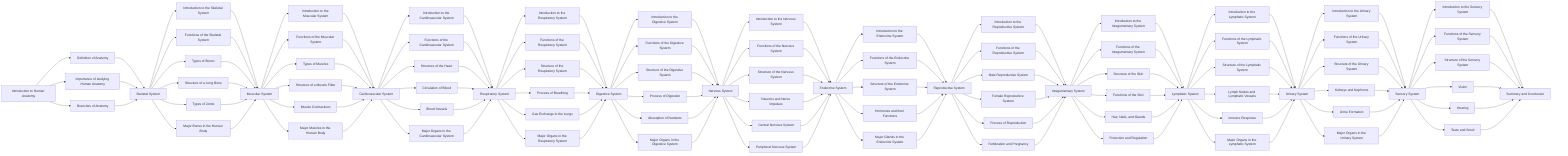 graph LR
A[Introduction to Human Anatomy] --> B[Definition of Anatomy]
A --> C[Importance of studying Human Anatomy]
A --> D[Branches of Anatomy]
B --> E[Skeletal System]
C --> E
D --> E
E --> F[Introduction to the Skeletal System]
E --> G[Functions of the Skeletal System]
E --> H[Types of Bones]
E --> I[Structure of a Long Bone]
E --> J[Types of Joints]
E --> K[Major Bones in the Human Body]
F --> L[Muscular System]
G --> L
H --> L
I --> L
J --> L
K --> L
L --> M[Introduction to the Muscular System]
L --> N[Functions of the Muscular System]
L --> O[Types of Muscles]
L --> P[Structure of a Muscle Fiber]
L --> Q[Muscle Contractions]
L --> R[Major Muscles in the Human Body]
M --> S[Cardiovascular System]
N --> S
O --> S
P --> S
Q --> S
R --> S
S --> T[Introduction to the Cardiovascular System]
S --> U[Functions of the Cardiovascular System]
S --> V[Structure of the Heart]
S --> W[Circulation of Blood]
S --> X[Blood Vessels]
S --> Y[Major Organs in the Cardiovascular System]
T --> Z[Respiratory System]
U --> Z
V --> Z
W --> Z
X --> Z
Y --> Z
Z --> AA[Introduction to the Respiratory System]
Z --> AB[Functions of the Respiratory System]
Z --> AC[Structure of the Respiratory System]
Z --> AD[Process of Breathing]
Z --> AE[Gas Exchange in the Lungs]
Z --> AF[Major Organs in the Respiratory System]
AA --> AG[Digestive System]
AB --> AG
AC --> AG
AD --> AG
AE --> AG
AF --> AG
AG --> AH[Introduction to the Digestive System]
AG --> AI[Functions of the Digestive System]
AG --> AJ[Structure of the Digestive System]
AG --> AK[Process of Digestion]
AG --> AL[Absorption of Nutrients]
AG --> AM[Major Organs in the Digestive System]
AH --> AN[Nervous System]
AI --> AN
AJ --> AN
AK --> AN
AL --> AN
AM --> AN
AN --> AO[Introduction to the Nervous System]
AN --> AP[Functions of the Nervous System]
AN --> AQ[Structure of the Nervous System]
AN --> AR[Neurons and Nerve Impulses]
AN --> AS[Central Nervous System]
AN --> AT[Peripheral Nervous System]
AO --> AU[Endocrine System]
AP --> AU
AQ --> AU
AR --> AU
AS --> AU
AT --> AU
AU --> AV[Introduction to the Endocrine System]
AU --> AW[Functions of the Endocrine System]
AU --> AX[Structure of the Endocrine System]
AU --> AY[Hormones and their Functions]
AU --> AZ[Major Glands in the Endocrine System]
AV --> BA[Reproductive System]
AW --> BA
AX --> BA
AY --> BA
AZ --> BA
BA --> BB[Introduction to the Reproductive System]
BA --> BC[Functions of the Reproductive System]
BA --> BD[Male Reproductive System]
BA --> BE[Female Reproductive System]
BA --> BF[Process of Reproduction]
BA --> BG[Fertilization and Pregnancy]
BB --> BH[Integumentary System]
BC --> BH
BD --> BH
BE --> BH
BF --> BH
BG --> BH
BH --> BI[Introduction to the Integumentary System]
BH --> BJ[Functions of the Integumentary System]
BH --> BK[Structure of the Skin]
BH --> BL[Functions of the Skin]
BH --> BM[Hair, Nails, and Glands]
BH --> BN[Protection and Regulation]
BI --> BO[Lymphatic System]
BJ --> BO
BK --> BO
BL --> BO
BM --> BO
BN --> BO
BO --> BP[Introduction to the Lymphatic System]
BO --> BQ[Functions of the Lymphatic System]
BO --> BR[Structure of the Lymphatic System]
BO --> BS[Lymph Nodes and Lymphatic Vessels]
BO --> BT[Immune Response]
BO --> BU[Major Organs in the Lymphatic System]
BP --> BV[Urinary System]
BQ --> BV
BR --> BV
BS --> BV
BT --> BV
BU --> BV
BV --> BW[Introduction to the Urinary System]
BV --> BX[Functions of the Urinary System]
BV --> BY[Structure of the Urinary System]
BV --> BZ[Kidneys and Nephrons]
BV --> CA[Urine Formation]
BV --> CB[Major Organs in the Urinary System]
BW --> CC[Sensory System]
BX --> CC
BY --> CC
BZ --> CC
CA --> CC
CB --> CC
CC --> CD[Introduction to the Sensory System]
CC --> CE[Functions of the Sensory System]
CC --> CF[Structure of the Sensory System]
CC --> CG[Vision]
CC --> CH[Hearing]
CC --> CI[Taste and Smell]
CD --> CJ[Summary and Conclusion]
CE --> CJ
CF --> CJ
CG --> CJ
CH --> CJ
CI --> CJ